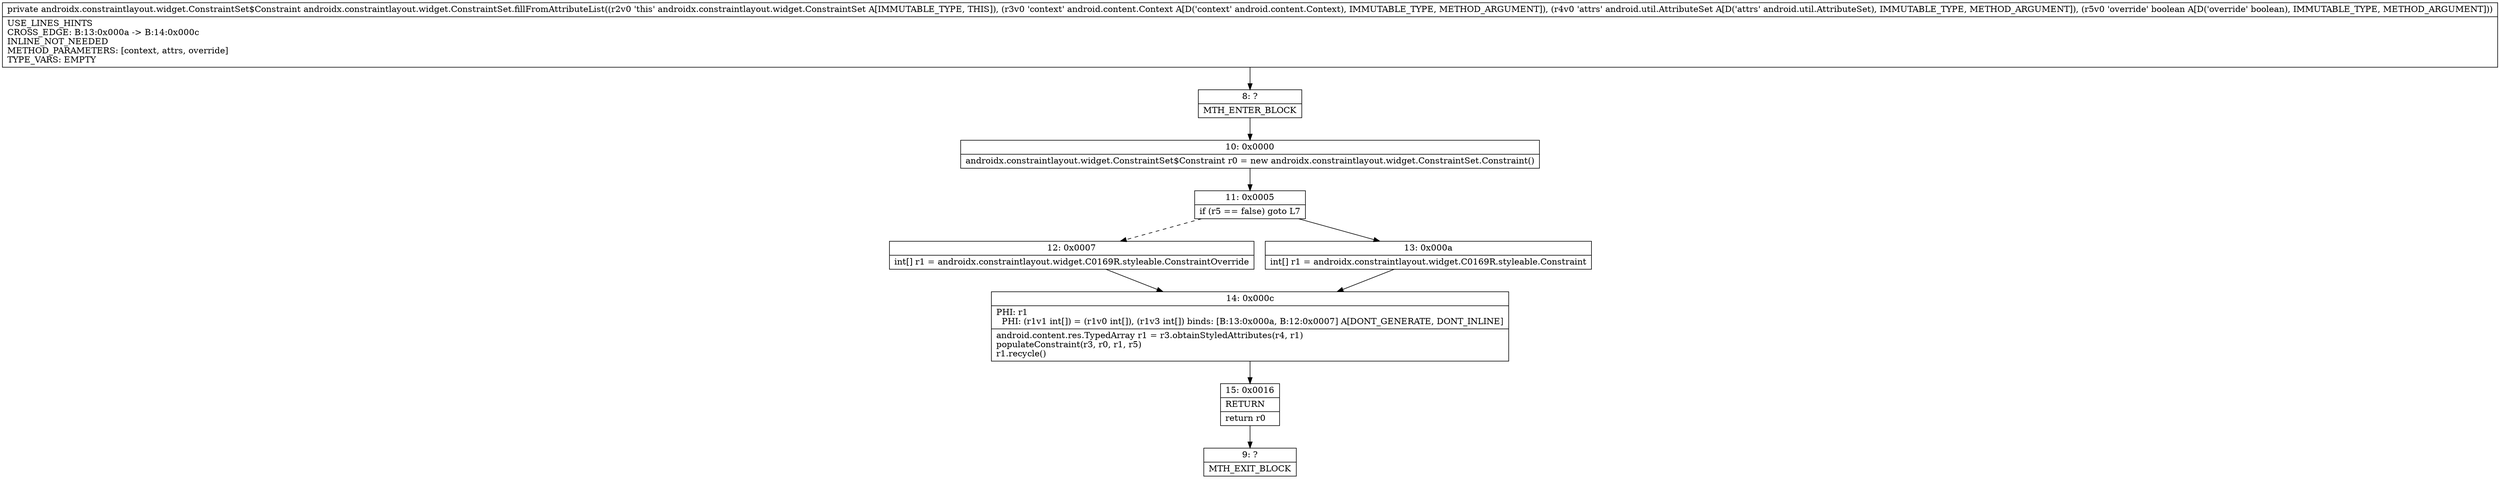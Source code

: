 digraph "CFG forandroidx.constraintlayout.widget.ConstraintSet.fillFromAttributeList(Landroid\/content\/Context;Landroid\/util\/AttributeSet;Z)Landroidx\/constraintlayout\/widget\/ConstraintSet$Constraint;" {
Node_8 [shape=record,label="{8\:\ ?|MTH_ENTER_BLOCK\l}"];
Node_10 [shape=record,label="{10\:\ 0x0000|androidx.constraintlayout.widget.ConstraintSet$Constraint r0 = new androidx.constraintlayout.widget.ConstraintSet.Constraint()\l}"];
Node_11 [shape=record,label="{11\:\ 0x0005|if (r5 == false) goto L7\l}"];
Node_12 [shape=record,label="{12\:\ 0x0007|int[] r1 = androidx.constraintlayout.widget.C0169R.styleable.ConstraintOverride\l}"];
Node_14 [shape=record,label="{14\:\ 0x000c|PHI: r1 \l  PHI: (r1v1 int[]) = (r1v0 int[]), (r1v3 int[]) binds: [B:13:0x000a, B:12:0x0007] A[DONT_GENERATE, DONT_INLINE]\l|android.content.res.TypedArray r1 = r3.obtainStyledAttributes(r4, r1)\lpopulateConstraint(r3, r0, r1, r5)\lr1.recycle()\l}"];
Node_15 [shape=record,label="{15\:\ 0x0016|RETURN\l|return r0\l}"];
Node_9 [shape=record,label="{9\:\ ?|MTH_EXIT_BLOCK\l}"];
Node_13 [shape=record,label="{13\:\ 0x000a|int[] r1 = androidx.constraintlayout.widget.C0169R.styleable.Constraint\l}"];
MethodNode[shape=record,label="{private androidx.constraintlayout.widget.ConstraintSet$Constraint androidx.constraintlayout.widget.ConstraintSet.fillFromAttributeList((r2v0 'this' androidx.constraintlayout.widget.ConstraintSet A[IMMUTABLE_TYPE, THIS]), (r3v0 'context' android.content.Context A[D('context' android.content.Context), IMMUTABLE_TYPE, METHOD_ARGUMENT]), (r4v0 'attrs' android.util.AttributeSet A[D('attrs' android.util.AttributeSet), IMMUTABLE_TYPE, METHOD_ARGUMENT]), (r5v0 'override' boolean A[D('override' boolean), IMMUTABLE_TYPE, METHOD_ARGUMENT]))  | USE_LINES_HINTS\lCROSS_EDGE: B:13:0x000a \-\> B:14:0x000c\lINLINE_NOT_NEEDED\lMETHOD_PARAMETERS: [context, attrs, override]\lTYPE_VARS: EMPTY\l}"];
MethodNode -> Node_8;Node_8 -> Node_10;
Node_10 -> Node_11;
Node_11 -> Node_12[style=dashed];
Node_11 -> Node_13;
Node_12 -> Node_14;
Node_14 -> Node_15;
Node_15 -> Node_9;
Node_13 -> Node_14;
}

